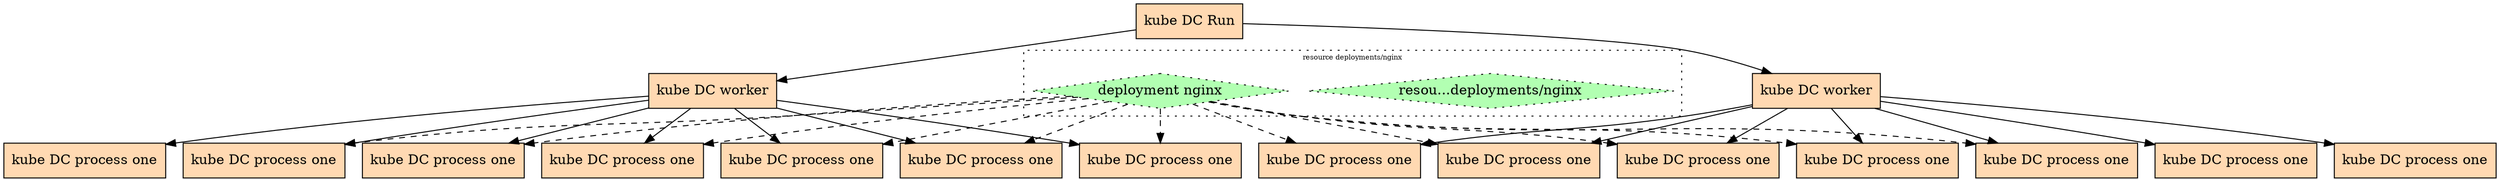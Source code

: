 digraph u {
node [style=filled];
"ex://kube-DeploymentController-Run-01EJP9R4ETBCWRTMARMD3SRW6M" [id="ex://kube-DeploymentController-Run-01EJP9R4ETBCWRTMARMD3SRW6M" label="kube DC Run" shape=rectangle fillcolor="#FFD9B2"]
"ex://kube-DeploymentController-worker-01EJP9R6QFH6H43Q6CWFY2PJMR" [id="ex://kube-DeploymentController-worker-01EJP9R6QFH6H43Q6CWFY2PJMR" label="kube DC worker" shape=rectangle fillcolor="#FFD9B2"]
"ex://kube-DeploymentController-worker-processNextWorkItem-01EJP9R9DQMVTFBF07CYJQM5CF" [id="ex://kube-DeploymentController-worker-processNextWorkItem-01EJP9R9DQMVTFBF07CYJQM5CF" label="kube DC process one" shape=rectangle fillcolor="#FFD9B2"]
"ex://kube-DeploymentController-worker-processNextWorkItem-01EJP9RE72V4KXXSKCYZ6PDSEZ" [id="ex://kube-DeploymentController-worker-processNextWorkItem-01EJP9RE72V4KXXSKCYZ6PDSEZ" label="kube DC process one" shape=rectangle fillcolor="#FFD9B2"]
"ex://kube-DeploymentController-worker-processNextWorkItem-01EJP9RTNH8ERENR0A5JR7W7FJ" [id="ex://kube-DeploymentController-worker-processNextWorkItem-01EJP9RTNH8ERENR0A5JR7W7FJ" label="kube DC process one" shape=rectangle fillcolor="#FFD9B2"]
"ex://kube-DeploymentController-worker-processNextWorkItem-01EJP9RVHA6DK0V7GN9WH4HFGD" [id="ex://kube-DeploymentController-worker-processNextWorkItem-01EJP9RVHA6DK0V7GN9WH4HFGD" label="kube DC process one" shape=rectangle fillcolor="#FFD9B2"]
"ex://kube-DeploymentController-worker-processNextWorkItem-01EJP9RXYFQKCGXANTJXHM6S6Y" [id="ex://kube-DeploymentController-worker-processNextWorkItem-01EJP9RXYFQKCGXANTJXHM6S6Y" label="kube DC process one" shape=rectangle fillcolor="#FFD9B2"]
"ex://kube-DeploymentController-worker-processNextWorkItem-01EJP9RAMKA8S8S5BMJA0E5MTE" [id="ex://kube-DeploymentController-worker-processNextWorkItem-01EJP9RAMKA8S8S5BMJA0E5MTE" label="kube DC process one" shape=rectangle fillcolor="#FFD9B2"]
"ex://kube-DeploymentController-worker-processNextWorkItem-01EJP9RVX4KHT1D9DY967NSGFY" [id="ex://kube-DeploymentController-worker-processNextWorkItem-01EJP9RVX4KHT1D9DY967NSGFY" label="kube DC process one" shape=rectangle fillcolor="#FFD9B2"]
"ex://kube-DeploymentController-worker-01EJP9R6Q8JJ01VPENHSEEAGFV" [id="ex://kube-DeploymentController-worker-01EJP9R6Q8JJ01VPENHSEEAGFV" label="kube DC worker" shape=rectangle fillcolor="#FFD9B2"]
"ex://kube-DeploymentController-worker-processNextWorkItem-01EJP9RDSXB6Z116C8JAEG6CRF" [id="ex://kube-DeploymentController-worker-processNextWorkItem-01EJP9RDSXB6Z116C8JAEG6CRF" label="kube DC process one" shape=rectangle fillcolor="#FFD9B2"]
"ex://kube-DeploymentController-worker-processNextWorkItem-01EJP9RY0NMZ9J8C72FES14C7Y" [id="ex://kube-DeploymentController-worker-processNextWorkItem-01EJP9RY0NMZ9J8C72FES14C7Y" label="kube DC process one" shape=rectangle fillcolor="#FFD9B2"]
"ex://kube-DeploymentController-worker-processNextWorkItem-01EJP9RX737YVMRJNW04W8MM0Q" [id="ex://kube-DeploymentController-worker-processNextWorkItem-01EJP9RX737YVMRJNW04W8MM0Q" label="kube DC process one" shape=rectangle fillcolor="#FFD9B2"]
"ex://kube-DeploymentController-worker-processNextWorkItem-01EJP9R9FV2M20K553R4BE5CQ5" [id="ex://kube-DeploymentController-worker-processNextWorkItem-01EJP9R9FV2M20K553R4BE5CQ5" label="kube DC process one" shape=rectangle fillcolor="#FFD9B2"]
"ex://kube-DeploymentController-worker-processNextWorkItem-01EJP9RV4813SGSYFYRYV49J0X" [id="ex://kube-DeploymentController-worker-processNextWorkItem-01EJP9RV4813SGSYFYRYV49J0X" label="kube DC process one" shape=rectangle fillcolor="#FFD9B2"]
"ex://kube-DeploymentController-worker-processNextWorkItem-01EJP9RVM1VE5XY8YYDJR4DVC1" [id="ex://kube-DeploymentController-worker-processNextWorkItem-01EJP9RVM1VE5XY8YYDJR4DVC1" label="kube DC process one" shape=rectangle fillcolor="#FFD9B2"]
"ex://kube-DeploymentController-worker-processNextWorkItem-01EJP9RE98R4XKYN7NV8HP95D9" [id="ex://kube-DeploymentController-worker-processNextWorkItem-01EJP9RE98R4XKYN7NV8HP95D9" label="kube DC process one" shape=rectangle fillcolor="#FFD9B2"]
subgraph "cluster_en:///apis/apps/v1/namespaces/kube-system/deployments/coredns" {
id="en:///apis/apps/v1/namespaces/kube-system/deployments/coredns";
style=dotted;
fontsize=7;
label="deployment coredns";
}
subgraph "cluster_en://in-memory-/apis/apps/v1/namespaces/default/deployments/nginx" {
id="en://in-memory-/apis/apps/v1/namespaces/default/deployments/nginx";
style=dotted;
fontsize=7;
label="in-me...ps/v1/namespaces/default/deployments/nginx";
}
subgraph "cluster_en:///apis/apps/v1/namespaces/default/deployments/nginx" {
id="en:///apis/apps/v1/namespaces/default/deployments/nginx";
style=dotted;
fontsize=7;
label="resource deployments/nginx";
"i:///apis/apps/v1/namespaces/default/deployments/nginx?ulid=01EJP9RDPT8G67DTE7VN8XX7CX";
"i:///apis/apps/v1/namespaces/default/deployments/nginx?gen=1";
}
"i:///apis/apps/v1/namespaces/default/deployments/nginx?ulid=01EJP9RDPT8G67DTE7VN8XX7CX" [id="i:///apis/apps/v1/namespaces/default/deployments/nginx?ulid=01EJP9RDPT8G67DTE7VN8XX7CX" fillcolor="#B2FFB2" label="resou...deployments/nginx" style="dotted, filled" shape=diamond];
"i:///apis/apps/v1/namespaces/default/deployments/nginx?gen=1" [id="i:///apis/apps/v1/namespaces/default/deployments/nginx?gen=1" fillcolor="#B2FFB2" label="deployment nginx" style="dotted, filled" shape=diamond];
"ex://kube-DeploymentController-Run-01EJP9R4ETBCWRTMARMD3SRW6M" -> "ex://kube-DeploymentController-worker-01EJP9R6QFH6H43Q6CWFY2PJMR" [weight=25];
"ex://kube-DeploymentController-worker-01EJP9R6QFH6H43Q6CWFY2PJMR" -> "ex://kube-DeploymentController-worker-processNextWorkItem-01EJP9R9DQMVTFBF07CYJQM5CF" [weight=25];
"ex://kube-DeploymentController-worker-01EJP9R6QFH6H43Q6CWFY2PJMR" -> "ex://kube-DeploymentController-worker-processNextWorkItem-01EJP9RE72V4KXXSKCYZ6PDSEZ" [weight=25];
"ex://kube-DeploymentController-worker-01EJP9R6QFH6H43Q6CWFY2PJMR" -> "ex://kube-DeploymentController-worker-processNextWorkItem-01EJP9RTNH8ERENR0A5JR7W7FJ" [weight=25];
"ex://kube-DeploymentController-worker-01EJP9R6QFH6H43Q6CWFY2PJMR" -> "ex://kube-DeploymentController-worker-processNextWorkItem-01EJP9RVHA6DK0V7GN9WH4HFGD" [weight=25];
"ex://kube-DeploymentController-worker-01EJP9R6QFH6H43Q6CWFY2PJMR" -> "ex://kube-DeploymentController-worker-processNextWorkItem-01EJP9RXYFQKCGXANTJXHM6S6Y" [weight=25];
"ex://kube-DeploymentController-worker-01EJP9R6QFH6H43Q6CWFY2PJMR" -> "ex://kube-DeploymentController-worker-processNextWorkItem-01EJP9RAMKA8S8S5BMJA0E5MTE" [weight=25];
"ex://kube-DeploymentController-worker-01EJP9R6QFH6H43Q6CWFY2PJMR" -> "ex://kube-DeploymentController-worker-processNextWorkItem-01EJP9RVX4KHT1D9DY967NSGFY" [weight=25];
"ex://kube-DeploymentController-Run-01EJP9R4ETBCWRTMARMD3SRW6M" -> "ex://kube-DeploymentController-worker-01EJP9R6Q8JJ01VPENHSEEAGFV" [weight=25];
"ex://kube-DeploymentController-worker-01EJP9R6Q8JJ01VPENHSEEAGFV" -> "ex://kube-DeploymentController-worker-processNextWorkItem-01EJP9RDSXB6Z116C8JAEG6CRF" [weight=25];
"ex://kube-DeploymentController-worker-01EJP9R6Q8JJ01VPENHSEEAGFV" -> "ex://kube-DeploymentController-worker-processNextWorkItem-01EJP9RY0NMZ9J8C72FES14C7Y" [weight=25];
"ex://kube-DeploymentController-worker-01EJP9R6Q8JJ01VPENHSEEAGFV" -> "ex://kube-DeploymentController-worker-processNextWorkItem-01EJP9RX737YVMRJNW04W8MM0Q" [weight=25];
"ex://kube-DeploymentController-worker-01EJP9R6Q8JJ01VPENHSEEAGFV" -> "ex://kube-DeploymentController-worker-processNextWorkItem-01EJP9R9FV2M20K553R4BE5CQ5" [weight=25];
"ex://kube-DeploymentController-worker-01EJP9R6Q8JJ01VPENHSEEAGFV" -> "ex://kube-DeploymentController-worker-processNextWorkItem-01EJP9RV4813SGSYFYRYV49J0X" [weight=25];
"ex://kube-DeploymentController-worker-01EJP9R6Q8JJ01VPENHSEEAGFV" -> "ex://kube-DeploymentController-worker-processNextWorkItem-01EJP9RVM1VE5XY8YYDJR4DVC1" [weight=25];
"ex://kube-DeploymentController-worker-01EJP9R6Q8JJ01VPENHSEEAGFV" -> "ex://kube-DeploymentController-worker-processNextWorkItem-01EJP9RE98R4XKYN7NV8HP95D9" [weight=25];
"i:///apis/apps/v1/namespaces/default/deployments/nginx?gen=1" -> "ex://kube-DeploymentController-worker-processNextWorkItem-01EJP9RVX4KHT1D9DY967NSGFY" [style=dashed weight=10];
"i:///apis/apps/v1/namespaces/default/deployments/nginx?gen=1" -> "ex://kube-DeploymentController-worker-processNextWorkItem-01EJP9RE72V4KXXSKCYZ6PDSEZ" [style=dashed weight=10];
"i:///apis/apps/v1/namespaces/default/deployments/nginx?gen=1" -> "ex://kube-DeploymentController-worker-processNextWorkItem-01EJP9RTNH8ERENR0A5JR7W7FJ" [style=dashed weight=10];
"i:///apis/apps/v1/namespaces/default/deployments/nginx?gen=1" -> "ex://kube-DeploymentController-worker-processNextWorkItem-01EJP9RXYFQKCGXANTJXHM6S6Y" [style=dashed weight=10];
"i:///apis/apps/v1/namespaces/default/deployments/nginx?gen=1" -> "ex://kube-DeploymentController-worker-processNextWorkItem-01EJP9RVHA6DK0V7GN9WH4HFGD" [style=dashed weight=10];
"i:///apis/apps/v1/namespaces/default/deployments/nginx?gen=1" -> "ex://kube-DeploymentController-worker-processNextWorkItem-01EJP9RV4813SGSYFYRYV49J0X" [style=dashed weight=10];
"i:///apis/apps/v1/namespaces/default/deployments/nginx?gen=1" -> "ex://kube-DeploymentController-worker-processNextWorkItem-01EJP9RVM1VE5XY8YYDJR4DVC1" [style=dashed weight=10];
"i:///apis/apps/v1/namespaces/default/deployments/nginx?gen=1" -> "ex://kube-DeploymentController-worker-processNextWorkItem-01EJP9RY0NMZ9J8C72FES14C7Y" [style=dashed weight=10];
"i:///apis/apps/v1/namespaces/default/deployments/nginx?gen=1" -> "ex://kube-DeploymentController-worker-processNextWorkItem-01EJP9RDSXB6Z116C8JAEG6CRF" [style=dashed weight=10];
"i:///apis/apps/v1/namespaces/default/deployments/nginx?gen=1" -> "ex://kube-DeploymentController-worker-processNextWorkItem-01EJP9RX737YVMRJNW04W8MM0Q" [style=dashed weight=10];
"i:///apis/apps/v1/namespaces/default/deployments/nginx?gen=1" -> "ex://kube-DeploymentController-worker-processNextWorkItem-01EJP9RE98R4XKYN7NV8HP95D9" [style=dashed weight=10];
}
